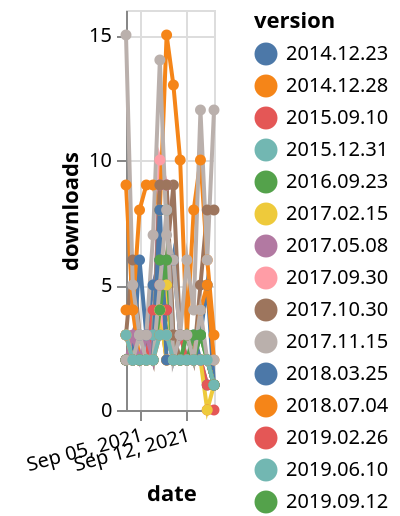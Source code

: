 {"$schema": "https://vega.github.io/schema/vega-lite/v5.json", "description": "A simple bar chart with embedded data.", "data": {"values": [{"date": "2021-09-03", "total": 4113, "delta": 3, "version": "2017.09.30"}, {"date": "2021-09-04", "total": 4115, "delta": 2, "version": "2017.09.30"}, {"date": "2021-09-05", "total": 4117, "delta": 2, "version": "2017.09.30"}, {"date": "2021-09-06", "total": 4119, "delta": 2, "version": "2017.09.30"}, {"date": "2021-09-07", "total": 4121, "delta": 2, "version": "2017.09.30"}, {"date": "2021-09-08", "total": 4131, "delta": 10, "version": "2017.09.30"}, {"date": "2021-09-09", "total": 4140, "delta": 9, "version": "2017.09.30"}, {"date": "2021-09-10", "total": 4142, "delta": 2, "version": "2017.09.30"}, {"date": "2021-09-11", "total": 4144, "delta": 2, "version": "2017.09.30"}, {"date": "2021-09-12", "total": 4146, "delta": 2, "version": "2017.09.30"}, {"date": "2021-09-13", "total": 4148, "delta": 2, "version": "2017.09.30"}, {"date": "2021-09-14", "total": 4150, "delta": 2, "version": "2017.09.30"}, {"date": "2021-09-15", "total": 4152, "delta": 2, "version": "2017.09.30"}, {"date": "2021-09-16", "total": 4153, "delta": 1, "version": "2017.09.30"}, {"date": "2021-09-03", "total": 3323, "delta": 3, "version": "2020.10.14"}, {"date": "2021-09-04", "total": 3329, "delta": 6, "version": "2020.10.14"}, {"date": "2021-09-05", "total": 3332, "delta": 3, "version": "2020.10.14"}, {"date": "2021-09-06", "total": 3335, "delta": 3, "version": "2020.10.14"}, {"date": "2021-09-07", "total": 3337, "delta": 2, "version": "2020.10.14"}, {"date": "2021-09-08", "total": 3343, "delta": 6, "version": "2020.10.14"}, {"date": "2021-09-09", "total": 3349, "delta": 6, "version": "2020.10.14"}, {"date": "2021-09-10", "total": 3358, "delta": 9, "version": "2020.10.14"}, {"date": "2021-09-11", "total": 3361, "delta": 3, "version": "2020.10.14"}, {"date": "2021-09-12", "total": 3364, "delta": 3, "version": "2020.10.14"}, {"date": "2021-09-13", "total": 3366, "delta": 2, "version": "2020.10.14"}, {"date": "2021-09-14", "total": 3371, "delta": 5, "version": "2020.10.14"}, {"date": "2021-09-15", "total": 3379, "delta": 8, "version": "2020.10.14"}, {"date": "2021-09-16", "total": 3387, "delta": 8, "version": "2020.10.14"}, {"date": "2021-09-03", "total": 1076, "delta": 2, "version": "2021.03.08"}, {"date": "2021-09-04", "total": 1078, "delta": 2, "version": "2021.03.08"}, {"date": "2021-09-05", "total": 1084, "delta": 6, "version": "2021.03.08"}, {"date": "2021-09-06", "total": 1087, "delta": 3, "version": "2021.03.08"}, {"date": "2021-09-07", "total": 1092, "delta": 5, "version": "2021.03.08"}, {"date": "2021-09-08", "total": 1098, "delta": 6, "version": "2021.03.08"}, {"date": "2021-09-09", "total": 1102, "delta": 4, "version": "2021.03.08"}, {"date": "2021-09-10", "total": 1108, "delta": 6, "version": "2021.03.08"}, {"date": "2021-09-11", "total": 1111, "delta": 3, "version": "2021.03.08"}, {"date": "2021-09-12", "total": 1113, "delta": 2, "version": "2021.03.08"}, {"date": "2021-09-13", "total": 1115, "delta": 2, "version": "2021.03.08"}, {"date": "2021-09-14", "total": 1118, "delta": 3, "version": "2021.03.08"}, {"date": "2021-09-15", "total": 1123, "delta": 5, "version": "2021.03.08"}, {"date": "2021-09-16", "total": 1124, "delta": 1, "version": "2021.03.08"}, {"date": "2021-09-03", "total": 11737, "delta": 2, "version": "2018.03.25"}, {"date": "2021-09-04", "total": 11739, "delta": 2, "version": "2018.03.25"}, {"date": "2021-09-05", "total": 11742, "delta": 3, "version": "2018.03.25"}, {"date": "2021-09-06", "total": 11745, "delta": 3, "version": "2018.03.25"}, {"date": "2021-09-07", "total": 11748, "delta": 3, "version": "2018.03.25"}, {"date": "2021-09-08", "total": 11752, "delta": 4, "version": "2018.03.25"}, {"date": "2021-09-09", "total": 11757, "delta": 5, "version": "2018.03.25"}, {"date": "2021-09-10", "total": 11759, "delta": 2, "version": "2018.03.25"}, {"date": "2021-09-11", "total": 11762, "delta": 3, "version": "2018.03.25"}, {"date": "2021-09-12", "total": 11765, "delta": 3, "version": "2018.03.25"}, {"date": "2021-09-13", "total": 11768, "delta": 3, "version": "2018.03.25"}, {"date": "2021-09-14", "total": 11770, "delta": 2, "version": "2018.03.25"}, {"date": "2021-09-15", "total": 11771, "delta": 1, "version": "2018.03.25"}, {"date": "2021-09-16", "total": 11772, "delta": 1, "version": "2018.03.25"}, {"date": "2021-09-15", "total": 36, "delta": 0, "version": "2021.08.25"}, {"date": "2021-09-16", "total": 80, "delta": 0, "version": "2021.08.25"}, {"date": "2021-09-03", "total": 5327, "delta": 3, "version": "2017.05.08"}, {"date": "2021-09-04", "total": 5329, "delta": 2, "version": "2017.05.08"}, {"date": "2021-09-05", "total": 5331, "delta": 2, "version": "2017.05.08"}, {"date": "2021-09-06", "total": 5333, "delta": 2, "version": "2017.05.08"}, {"date": "2021-09-07", "total": 5336, "delta": 3, "version": "2017.05.08"}, {"date": "2021-09-08", "total": 5345, "delta": 9, "version": "2017.05.08"}, {"date": "2021-09-09", "total": 5354, "delta": 9, "version": "2017.05.08"}, {"date": "2021-09-10", "total": 5356, "delta": 2, "version": "2017.05.08"}, {"date": "2021-09-11", "total": 5358, "delta": 2, "version": "2017.05.08"}, {"date": "2021-09-12", "total": 5360, "delta": 2, "version": "2017.05.08"}, {"date": "2021-09-13", "total": 5362, "delta": 2, "version": "2017.05.08"}, {"date": "2021-09-14", "total": 5364, "delta": 2, "version": "2017.05.08"}, {"date": "2021-09-15", "total": 5366, "delta": 2, "version": "2017.05.08"}, {"date": "2021-09-16", "total": 5367, "delta": 1, "version": "2017.05.08"}, {"date": "2021-09-03", "total": 1067, "delta": 2, "version": "2019.02.26"}, {"date": "2021-09-04", "total": 1069, "delta": 2, "version": "2019.02.26"}, {"date": "2021-09-05", "total": 1071, "delta": 2, "version": "2019.02.26"}, {"date": "2021-09-06", "total": 1073, "delta": 2, "version": "2019.02.26"}, {"date": "2021-09-07", "total": 1077, "delta": 4, "version": "2019.02.26"}, {"date": "2021-09-08", "total": 1081, "delta": 4, "version": "2019.02.26"}, {"date": "2021-09-09", "total": 1085, "delta": 4, "version": "2019.02.26"}, {"date": "2021-09-10", "total": 1088, "delta": 3, "version": "2019.02.26"}, {"date": "2021-09-11", "total": 1091, "delta": 3, "version": "2019.02.26"}, {"date": "2021-09-12", "total": 1093, "delta": 2, "version": "2019.02.26"}, {"date": "2021-09-13", "total": 1095, "delta": 2, "version": "2019.02.26"}, {"date": "2021-09-14", "total": 1097, "delta": 2, "version": "2019.02.26"}, {"date": "2021-09-15", "total": 1098, "delta": 1, "version": "2019.02.26"}, {"date": "2021-09-16", "total": 1099, "delta": 1, "version": "2019.02.26"}, {"date": "2021-09-03", "total": 3384, "delta": 2, "version": "2015.12.31"}, {"date": "2021-09-04", "total": 3386, "delta": 2, "version": "2015.12.31"}, {"date": "2021-09-05", "total": 3389, "delta": 3, "version": "2015.12.31"}, {"date": "2021-09-06", "total": 3392, "delta": 3, "version": "2015.12.31"}, {"date": "2021-09-07", "total": 3395, "delta": 3, "version": "2015.12.31"}, {"date": "2021-09-08", "total": 3403, "delta": 8, "version": "2015.12.31"}, {"date": "2021-09-09", "total": 3411, "delta": 8, "version": "2015.12.31"}, {"date": "2021-09-10", "total": 3414, "delta": 3, "version": "2015.12.31"}, {"date": "2021-09-11", "total": 3416, "delta": 2, "version": "2015.12.31"}, {"date": "2021-09-12", "total": 3418, "delta": 2, "version": "2015.12.31"}, {"date": "2021-09-13", "total": 3420, "delta": 2, "version": "2015.12.31"}, {"date": "2021-09-14", "total": 3422, "delta": 2, "version": "2015.12.31"}, {"date": "2021-09-15", "total": 3424, "delta": 2, "version": "2015.12.31"}, {"date": "2021-09-16", "total": 3425, "delta": 1, "version": "2015.12.31"}, {"date": "2021-09-03", "total": 596, "delta": 9, "version": "2021.05.27"}, {"date": "2021-09-04", "total": 600, "delta": 4, "version": "2021.05.27"}, {"date": "2021-09-05", "total": 608, "delta": 8, "version": "2021.05.27"}, {"date": "2021-09-06", "total": 617, "delta": 9, "version": "2021.05.27"}, {"date": "2021-09-07", "total": 626, "delta": 9, "version": "2021.05.27"}, {"date": "2021-09-08", "total": 634, "delta": 8, "version": "2021.05.27"}, {"date": "2021-09-09", "total": 649, "delta": 15, "version": "2021.05.27"}, {"date": "2021-09-10", "total": 662, "delta": 13, "version": "2021.05.27"}, {"date": "2021-09-11", "total": 672, "delta": 10, "version": "2021.05.27"}, {"date": "2021-09-12", "total": 675, "delta": 3, "version": "2021.05.27"}, {"date": "2021-09-13", "total": 683, "delta": 8, "version": "2021.05.27"}, {"date": "2021-09-14", "total": 693, "delta": 10, "version": "2021.05.27"}, {"date": "2021-09-15", "total": 699, "delta": 6, "version": "2021.05.27"}, {"date": "2021-09-16", "total": 702, "delta": 3, "version": "2021.05.27"}, {"date": "2021-09-03", "total": 2448, "delta": 2, "version": "2014.12.28"}, {"date": "2021-09-04", "total": 2450, "delta": 2, "version": "2014.12.28"}, {"date": "2021-09-05", "total": 2452, "delta": 2, "version": "2014.12.28"}, {"date": "2021-09-06", "total": 2454, "delta": 2, "version": "2014.12.28"}, {"date": "2021-09-07", "total": 2456, "delta": 2, "version": "2014.12.28"}, {"date": "2021-09-08", "total": 2460, "delta": 4, "version": "2014.12.28"}, {"date": "2021-09-09", "total": 2462, "delta": 2, "version": "2014.12.28"}, {"date": "2021-09-10", "total": 2464, "delta": 2, "version": "2014.12.28"}, {"date": "2021-09-11", "total": 2466, "delta": 2, "version": "2014.12.28"}, {"date": "2021-09-12", "total": 2468, "delta": 2, "version": "2014.12.28"}, {"date": "2021-09-13", "total": 2470, "delta": 2, "version": "2014.12.28"}, {"date": "2021-09-14", "total": 2472, "delta": 2, "version": "2014.12.28"}, {"date": "2021-09-15", "total": 2474, "delta": 2, "version": "2014.12.28"}, {"date": "2021-09-16", "total": 2475, "delta": 1, "version": "2014.12.28"}, {"date": "2021-09-03", "total": 4041, "delta": 3, "version": "2017.10.30"}, {"date": "2021-09-04", "total": 4043, "delta": 2, "version": "2017.10.30"}, {"date": "2021-09-05", "total": 4045, "delta": 2, "version": "2017.10.30"}, {"date": "2021-09-06", "total": 4047, "delta": 2, "version": "2017.10.30"}, {"date": "2021-09-07", "total": 4049, "delta": 2, "version": "2017.10.30"}, {"date": "2021-09-08", "total": 4058, "delta": 9, "version": "2017.10.30"}, {"date": "2021-09-09", "total": 4067, "delta": 9, "version": "2017.10.30"}, {"date": "2021-09-10", "total": 4070, "delta": 3, "version": "2017.10.30"}, {"date": "2021-09-11", "total": 4072, "delta": 2, "version": "2017.10.30"}, {"date": "2021-09-12", "total": 4074, "delta": 2, "version": "2017.10.30"}, {"date": "2021-09-13", "total": 4076, "delta": 2, "version": "2017.10.30"}, {"date": "2021-09-14", "total": 4078, "delta": 2, "version": "2017.10.30"}, {"date": "2021-09-15", "total": 4080, "delta": 2, "version": "2017.10.30"}, {"date": "2021-09-16", "total": 4081, "delta": 1, "version": "2017.10.30"}, {"date": "2021-09-03", "total": 6562, "delta": 4, "version": "2018.07.04"}, {"date": "2021-09-04", "total": 6566, "delta": 4, "version": "2018.07.04"}, {"date": "2021-09-05", "total": 6568, "delta": 2, "version": "2018.07.04"}, {"date": "2021-09-06", "total": 6570, "delta": 2, "version": "2018.07.04"}, {"date": "2021-09-07", "total": 6572, "delta": 2, "version": "2018.07.04"}, {"date": "2021-09-08", "total": 6575, "delta": 3, "version": "2018.07.04"}, {"date": "2021-09-09", "total": 6578, "delta": 3, "version": "2018.07.04"}, {"date": "2021-09-10", "total": 6580, "delta": 2, "version": "2018.07.04"}, {"date": "2021-09-11", "total": 6582, "delta": 2, "version": "2018.07.04"}, {"date": "2021-09-12", "total": 6584, "delta": 2, "version": "2018.07.04"}, {"date": "2021-09-13", "total": 6586, "delta": 2, "version": "2018.07.04"}, {"date": "2021-09-14", "total": 6590, "delta": 4, "version": "2018.07.04"}, {"date": "2021-09-15", "total": 6595, "delta": 5, "version": "2018.07.04"}, {"date": "2021-09-16", "total": 6597, "delta": 2, "version": "2018.07.04"}, {"date": "2021-09-03", "total": 1685, "delta": 2, "version": "2020.06.01"}, {"date": "2021-09-04", "total": 1688, "delta": 3, "version": "2020.06.01"}, {"date": "2021-09-05", "total": 1690, "delta": 2, "version": "2020.06.01"}, {"date": "2021-09-06", "total": 1693, "delta": 3, "version": "2020.06.01"}, {"date": "2021-09-07", "total": 1695, "delta": 2, "version": "2020.06.01"}, {"date": "2021-09-08", "total": 1699, "delta": 4, "version": "2020.06.01"}, {"date": "2021-09-09", "total": 1704, "delta": 5, "version": "2020.06.01"}, {"date": "2021-09-10", "total": 1706, "delta": 2, "version": "2020.06.01"}, {"date": "2021-09-11", "total": 1708, "delta": 2, "version": "2020.06.01"}, {"date": "2021-09-12", "total": 1710, "delta": 2, "version": "2020.06.01"}, {"date": "2021-09-13", "total": 1712, "delta": 2, "version": "2020.06.01"}, {"date": "2021-09-14", "total": 1714, "delta": 2, "version": "2020.06.01"}, {"date": "2021-09-15", "total": 1716, "delta": 2, "version": "2020.06.01"}, {"date": "2021-09-16", "total": 1717, "delta": 1, "version": "2020.06.01"}, {"date": "2021-09-03", "total": 3465, "delta": 2, "version": "2015.09.10"}, {"date": "2021-09-04", "total": 3467, "delta": 2, "version": "2015.09.10"}, {"date": "2021-09-05", "total": 3469, "delta": 2, "version": "2015.09.10"}, {"date": "2021-09-06", "total": 3471, "delta": 2, "version": "2015.09.10"}, {"date": "2021-09-07", "total": 3473, "delta": 2, "version": "2015.09.10"}, {"date": "2021-09-08", "total": 3478, "delta": 5, "version": "2015.09.10"}, {"date": "2021-09-09", "total": 3480, "delta": 2, "version": "2015.09.10"}, {"date": "2021-09-10", "total": 3482, "delta": 2, "version": "2015.09.10"}, {"date": "2021-09-11", "total": 3484, "delta": 2, "version": "2015.09.10"}, {"date": "2021-09-12", "total": 3486, "delta": 2, "version": "2015.09.10"}, {"date": "2021-09-13", "total": 3488, "delta": 2, "version": "2015.09.10"}, {"date": "2021-09-14", "total": 3490, "delta": 2, "version": "2015.09.10"}, {"date": "2021-09-15", "total": 3492, "delta": 2, "version": "2015.09.10"}, {"date": "2021-09-16", "total": 3493, "delta": 1, "version": "2015.09.10"}, {"date": "2021-09-03", "total": 3688, "delta": 2, "version": "2017.02.15"}, {"date": "2021-09-04", "total": 3690, "delta": 2, "version": "2017.02.15"}, {"date": "2021-09-05", "total": 3692, "delta": 2, "version": "2017.02.15"}, {"date": "2021-09-06", "total": 3694, "delta": 2, "version": "2017.02.15"}, {"date": "2021-09-07", "total": 3696, "delta": 2, "version": "2017.02.15"}, {"date": "2021-09-08", "total": 3700, "delta": 4, "version": "2017.02.15"}, {"date": "2021-09-09", "total": 3702, "delta": 2, "version": "2017.02.15"}, {"date": "2021-09-10", "total": 3704, "delta": 2, "version": "2017.02.15"}, {"date": "2021-09-11", "total": 3706, "delta": 2, "version": "2017.02.15"}, {"date": "2021-09-12", "total": 3708, "delta": 2, "version": "2017.02.15"}, {"date": "2021-09-13", "total": 3710, "delta": 2, "version": "2017.02.15"}, {"date": "2021-09-14", "total": 3712, "delta": 2, "version": "2017.02.15"}, {"date": "2021-09-15", "total": 3712, "delta": 0, "version": "2017.02.15"}, {"date": "2021-09-16", "total": 3713, "delta": 1, "version": "2017.02.15"}, {"date": "2021-09-03", "total": 3855, "delta": 2, "version": "2016.09.23"}, {"date": "2021-09-04", "total": 3857, "delta": 2, "version": "2016.09.23"}, {"date": "2021-09-05", "total": 3859, "delta": 2, "version": "2016.09.23"}, {"date": "2021-09-06", "total": 3861, "delta": 2, "version": "2016.09.23"}, {"date": "2021-09-07", "total": 3863, "delta": 2, "version": "2016.09.23"}, {"date": "2021-09-08", "total": 3869, "delta": 6, "version": "2016.09.23"}, {"date": "2021-09-09", "total": 3872, "delta": 3, "version": "2016.09.23"}, {"date": "2021-09-10", "total": 3874, "delta": 2, "version": "2016.09.23"}, {"date": "2021-09-11", "total": 3876, "delta": 2, "version": "2016.09.23"}, {"date": "2021-09-12", "total": 3878, "delta": 2, "version": "2016.09.23"}, {"date": "2021-09-13", "total": 3881, "delta": 3, "version": "2016.09.23"}, {"date": "2021-09-14", "total": 3884, "delta": 3, "version": "2016.09.23"}, {"date": "2021-09-15", "total": 3886, "delta": 2, "version": "2016.09.23"}, {"date": "2021-09-16", "total": 3887, "delta": 1, "version": "2016.09.23"}, {"date": "2021-09-03", "total": 2225, "delta": 2, "version": "2020.06.30"}, {"date": "2021-09-04", "total": 2227, "delta": 2, "version": "2020.06.30"}, {"date": "2021-09-05", "total": 2229, "delta": 2, "version": "2020.06.30"}, {"date": "2021-09-06", "total": 2231, "delta": 2, "version": "2020.06.30"}, {"date": "2021-09-07", "total": 2233, "delta": 2, "version": "2020.06.30"}, {"date": "2021-09-08", "total": 2237, "delta": 4, "version": "2020.06.30"}, {"date": "2021-09-09", "total": 2240, "delta": 3, "version": "2020.06.30"}, {"date": "2021-09-10", "total": 2242, "delta": 2, "version": "2020.06.30"}, {"date": "2021-09-11", "total": 2244, "delta": 2, "version": "2020.06.30"}, {"date": "2021-09-12", "total": 2246, "delta": 2, "version": "2020.06.30"}, {"date": "2021-09-13", "total": 2248, "delta": 2, "version": "2020.06.30"}, {"date": "2021-09-14", "total": 2250, "delta": 2, "version": "2020.06.30"}, {"date": "2021-09-15", "total": 2252, "delta": 2, "version": "2020.06.30"}, {"date": "2021-09-16", "total": 2253, "delta": 1, "version": "2020.06.30"}, {"date": "2021-09-03", "total": 6826, "delta": 15, "version": "2017.11.15"}, {"date": "2021-09-04", "total": 6831, "delta": 5, "version": "2017.11.15"}, {"date": "2021-09-05", "total": 6834, "delta": 3, "version": "2017.11.15"}, {"date": "2021-09-06", "total": 6837, "delta": 3, "version": "2017.11.15"}, {"date": "2021-09-07", "total": 6844, "delta": 7, "version": "2017.11.15"}, {"date": "2021-09-08", "total": 6858, "delta": 14, "version": "2017.11.15"}, {"date": "2021-09-09", "total": 6865, "delta": 7, "version": "2017.11.15"}, {"date": "2021-09-10", "total": 6871, "delta": 6, "version": "2017.11.15"}, {"date": "2021-09-11", "total": 6874, "delta": 3, "version": "2017.11.15"}, {"date": "2021-09-12", "total": 6880, "delta": 6, "version": "2017.11.15"}, {"date": "2021-09-13", "total": 6884, "delta": 4, "version": "2017.11.15"}, {"date": "2021-09-14", "total": 6896, "delta": 12, "version": "2017.11.15"}, {"date": "2021-09-15", "total": 6902, "delta": 6, "version": "2017.11.15"}, {"date": "2021-09-16", "total": 6914, "delta": 12, "version": "2017.11.15"}, {"date": "2021-09-03", "total": 1225, "delta": 3, "version": "2020.04.08"}, {"date": "2021-09-04", "total": 1227, "delta": 2, "version": "2020.04.08"}, {"date": "2021-09-05", "total": 1229, "delta": 2, "version": "2020.04.08"}, {"date": "2021-09-06", "total": 1231, "delta": 2, "version": "2020.04.08"}, {"date": "2021-09-07", "total": 1233, "delta": 2, "version": "2020.04.08"}, {"date": "2021-09-08", "total": 1237, "delta": 4, "version": "2020.04.08"}, {"date": "2021-09-09", "total": 1242, "delta": 5, "version": "2020.04.08"}, {"date": "2021-09-10", "total": 1244, "delta": 2, "version": "2020.04.08"}, {"date": "2021-09-11", "total": 1246, "delta": 2, "version": "2020.04.08"}, {"date": "2021-09-12", "total": 1248, "delta": 2, "version": "2020.04.08"}, {"date": "2021-09-13", "total": 1250, "delta": 2, "version": "2020.04.08"}, {"date": "2021-09-14", "total": 1252, "delta": 2, "version": "2020.04.08"}, {"date": "2021-09-15", "total": 1254, "delta": 2, "version": "2020.04.08"}, {"date": "2021-09-16", "total": 1255, "delta": 1, "version": "2020.04.08"}, {"date": "2021-09-03", "total": 4085, "delta": 2, "version": "2014.12.23"}, {"date": "2021-09-04", "total": 4087, "delta": 2, "version": "2014.12.23"}, {"date": "2021-09-05", "total": 4089, "delta": 2, "version": "2014.12.23"}, {"date": "2021-09-06", "total": 4091, "delta": 2, "version": "2014.12.23"}, {"date": "2021-09-07", "total": 4093, "delta": 2, "version": "2014.12.23"}, {"date": "2021-09-08", "total": 4101, "delta": 8, "version": "2014.12.23"}, {"date": "2021-09-09", "total": 4103, "delta": 2, "version": "2014.12.23"}, {"date": "2021-09-10", "total": 4105, "delta": 2, "version": "2014.12.23"}, {"date": "2021-09-11", "total": 4107, "delta": 2, "version": "2014.12.23"}, {"date": "2021-09-12", "total": 4109, "delta": 2, "version": "2014.12.23"}, {"date": "2021-09-13", "total": 4111, "delta": 2, "version": "2014.12.23"}, {"date": "2021-09-14", "total": 4113, "delta": 2, "version": "2014.12.23"}, {"date": "2021-09-15", "total": 4115, "delta": 2, "version": "2014.12.23"}, {"date": "2021-09-16", "total": 4116, "delta": 1, "version": "2014.12.23"}, {"date": "2021-09-03", "total": 4775, "delta": 2, "version": "2019.09.12"}, {"date": "2021-09-04", "total": 4777, "delta": 2, "version": "2019.09.12"}, {"date": "2021-09-05", "total": 4779, "delta": 2, "version": "2019.09.12"}, {"date": "2021-09-06", "total": 4781, "delta": 2, "version": "2019.09.12"}, {"date": "2021-09-07", "total": 4783, "delta": 2, "version": "2019.09.12"}, {"date": "2021-09-08", "total": 4787, "delta": 4, "version": "2019.09.12"}, {"date": "2021-09-09", "total": 4793, "delta": 6, "version": "2019.09.12"}, {"date": "2021-09-10", "total": 4795, "delta": 2, "version": "2019.09.12"}, {"date": "2021-09-11", "total": 4797, "delta": 2, "version": "2019.09.12"}, {"date": "2021-09-12", "total": 4800, "delta": 3, "version": "2019.09.12"}, {"date": "2021-09-13", "total": 4802, "delta": 2, "version": "2019.09.12"}, {"date": "2021-09-14", "total": 4805, "delta": 3, "version": "2019.09.12"}, {"date": "2021-09-15", "total": 4807, "delta": 2, "version": "2019.09.12"}, {"date": "2021-09-16", "total": 4808, "delta": 1, "version": "2019.09.12"}, {"date": "2021-09-03", "total": 1794, "delta": 2, "version": "2021.02.22"}, {"date": "2021-09-04", "total": 1796, "delta": 2, "version": "2021.02.22"}, {"date": "2021-09-05", "total": 1799, "delta": 3, "version": "2021.02.22"}, {"date": "2021-09-06", "total": 1801, "delta": 2, "version": "2021.02.22"}, {"date": "2021-09-07", "total": 1803, "delta": 2, "version": "2021.02.22"}, {"date": "2021-09-08", "total": 1808, "delta": 5, "version": "2021.02.22"}, {"date": "2021-09-09", "total": 1816, "delta": 8, "version": "2021.02.22"}, {"date": "2021-09-10", "total": 1818, "delta": 2, "version": "2021.02.22"}, {"date": "2021-09-11", "total": 1821, "delta": 3, "version": "2021.02.22"}, {"date": "2021-09-12", "total": 1824, "delta": 3, "version": "2021.02.22"}, {"date": "2021-09-13", "total": 1826, "delta": 2, "version": "2021.02.22"}, {"date": "2021-09-14", "total": 1830, "delta": 4, "version": "2021.02.22"}, {"date": "2021-09-15", "total": 1832, "delta": 2, "version": "2021.02.22"}, {"date": "2021-09-16", "total": 1834, "delta": 2, "version": "2021.02.22"}, {"date": "2021-09-03", "total": 2334, "delta": 3, "version": "2019.06.10"}, {"date": "2021-09-04", "total": 2336, "delta": 2, "version": "2019.06.10"}, {"date": "2021-09-05", "total": 2338, "delta": 2, "version": "2019.06.10"}, {"date": "2021-09-06", "total": 2340, "delta": 2, "version": "2019.06.10"}, {"date": "2021-09-07", "total": 2342, "delta": 2, "version": "2019.06.10"}, {"date": "2021-09-08", "total": 2345, "delta": 3, "version": "2019.06.10"}, {"date": "2021-09-09", "total": 2348, "delta": 3, "version": "2019.06.10"}, {"date": "2021-09-10", "total": 2350, "delta": 2, "version": "2019.06.10"}, {"date": "2021-09-11", "total": 2352, "delta": 2, "version": "2019.06.10"}, {"date": "2021-09-12", "total": 2354, "delta": 2, "version": "2019.06.10"}, {"date": "2021-09-13", "total": 2356, "delta": 2, "version": "2019.06.10"}, {"date": "2021-09-14", "total": 2358, "delta": 2, "version": "2019.06.10"}, {"date": "2021-09-15", "total": 2360, "delta": 2, "version": "2019.06.10"}, {"date": "2021-09-16", "total": 2361, "delta": 1, "version": "2019.06.10"}]}, "width": "container", "mark": {"type": "line", "point": {"filled": true}}, "encoding": {"x": {"field": "date", "type": "temporal", "timeUnit": "yearmonthdate", "title": "date", "axis": {"labelAngle": -15}}, "y": {"field": "delta", "type": "quantitative", "title": "downloads"}, "color": {"field": "version", "type": "nominal"}, "tooltip": {"field": "delta"}}}